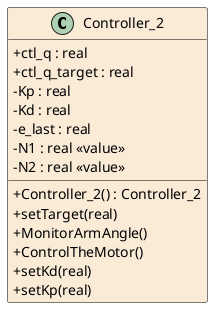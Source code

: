 @startuml Controller_2

hide empty members
skinparam Shadowing false
skinparam classAttributeIconSize 0
skinparam ClassBorderThickness 0.5
skinparam groupInheritance 5
skinparam class {
	BackgroundColor AntiqueWhite
	ArrowColor Black
	BorderColor Black
}
skinparam defaultTextAlignment center

class Controller_2
{
	+ctl_q : real
	+ctl_q_target : real
	-Kp : real
	-Kd : real
	-e_last : real
	-N1 : real <<value>>
	-N2 : real <<value>>
	+Controller_2() : Controller_2
	+setTarget(real)
	+MonitorArmAngle()
	+ControlTheMotor()
	+setKd(real)
	+setKp(real)
}


@enduml